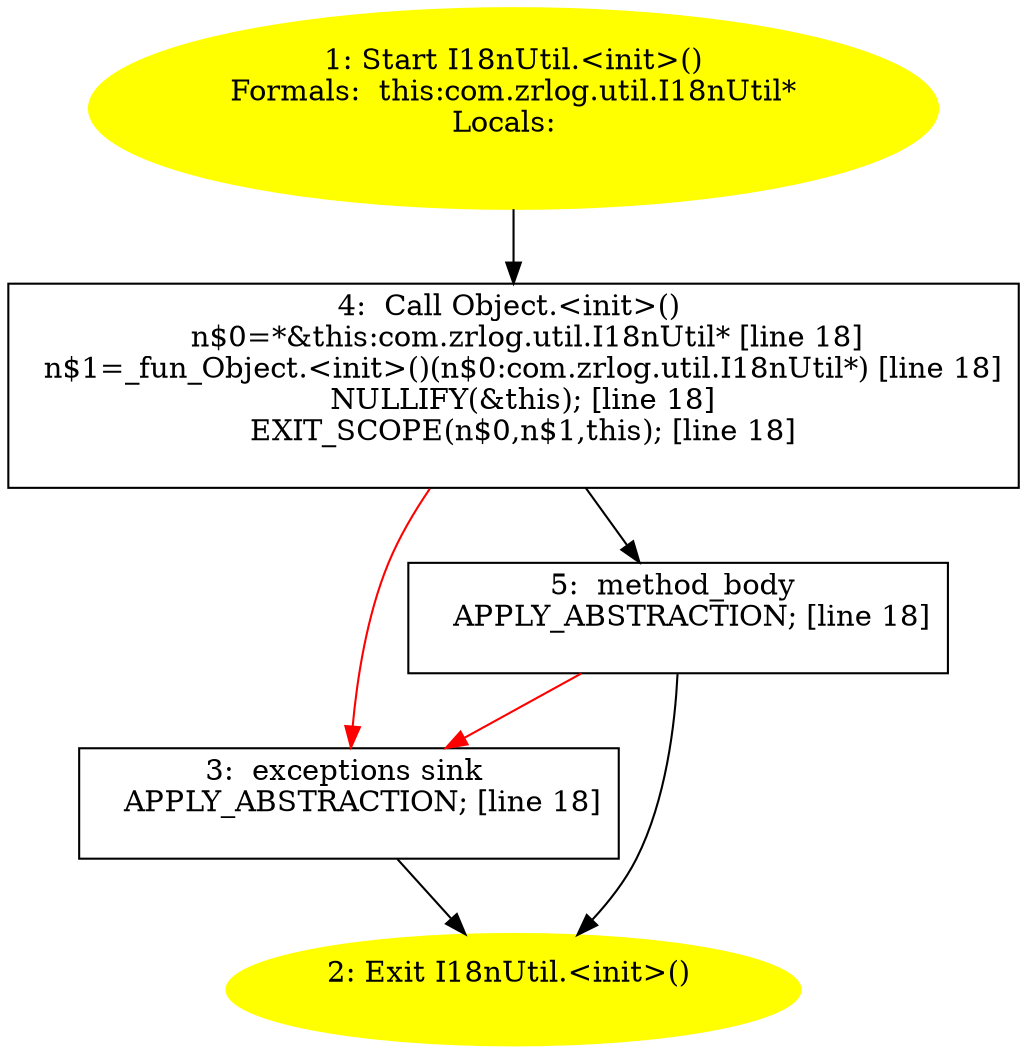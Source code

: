 /* @generated */
digraph cfg {
"com.zrlog.util.I18nUtil.<init>().5dbeb0ea3970fb736125ea2115bf1562_1" [label="1: Start I18nUtil.<init>()\nFormals:  this:com.zrlog.util.I18nUtil*\nLocals:  \n  " color=yellow style=filled]
	

	 "com.zrlog.util.I18nUtil.<init>().5dbeb0ea3970fb736125ea2115bf1562_1" -> "com.zrlog.util.I18nUtil.<init>().5dbeb0ea3970fb736125ea2115bf1562_4" ;
"com.zrlog.util.I18nUtil.<init>().5dbeb0ea3970fb736125ea2115bf1562_2" [label="2: Exit I18nUtil.<init>() \n  " color=yellow style=filled]
	

"com.zrlog.util.I18nUtil.<init>().5dbeb0ea3970fb736125ea2115bf1562_3" [label="3:  exceptions sink \n   APPLY_ABSTRACTION; [line 18]\n " shape="box"]
	

	 "com.zrlog.util.I18nUtil.<init>().5dbeb0ea3970fb736125ea2115bf1562_3" -> "com.zrlog.util.I18nUtil.<init>().5dbeb0ea3970fb736125ea2115bf1562_2" ;
"com.zrlog.util.I18nUtil.<init>().5dbeb0ea3970fb736125ea2115bf1562_4" [label="4:  Call Object.<init>() \n   n$0=*&this:com.zrlog.util.I18nUtil* [line 18]\n  n$1=_fun_Object.<init>()(n$0:com.zrlog.util.I18nUtil*) [line 18]\n  NULLIFY(&this); [line 18]\n  EXIT_SCOPE(n$0,n$1,this); [line 18]\n " shape="box"]
	

	 "com.zrlog.util.I18nUtil.<init>().5dbeb0ea3970fb736125ea2115bf1562_4" -> "com.zrlog.util.I18nUtil.<init>().5dbeb0ea3970fb736125ea2115bf1562_5" ;
	 "com.zrlog.util.I18nUtil.<init>().5dbeb0ea3970fb736125ea2115bf1562_4" -> "com.zrlog.util.I18nUtil.<init>().5dbeb0ea3970fb736125ea2115bf1562_3" [color="red" ];
"com.zrlog.util.I18nUtil.<init>().5dbeb0ea3970fb736125ea2115bf1562_5" [label="5:  method_body \n   APPLY_ABSTRACTION; [line 18]\n " shape="box"]
	

	 "com.zrlog.util.I18nUtil.<init>().5dbeb0ea3970fb736125ea2115bf1562_5" -> "com.zrlog.util.I18nUtil.<init>().5dbeb0ea3970fb736125ea2115bf1562_2" ;
	 "com.zrlog.util.I18nUtil.<init>().5dbeb0ea3970fb736125ea2115bf1562_5" -> "com.zrlog.util.I18nUtil.<init>().5dbeb0ea3970fb736125ea2115bf1562_3" [color="red" ];
}
